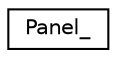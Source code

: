digraph "Graphical Class Hierarchy"
{
  edge [fontname="Helvetica",fontsize="10",labelfontname="Helvetica",labelfontsize="10"];
  node [fontname="Helvetica",fontsize="10",shape=record];
  rankdir="LR";
  Node0 [label="Panel_",height=0.2,width=0.4,color="black", fillcolor="white", style="filled",URL="$structPanel__.html"];
}
